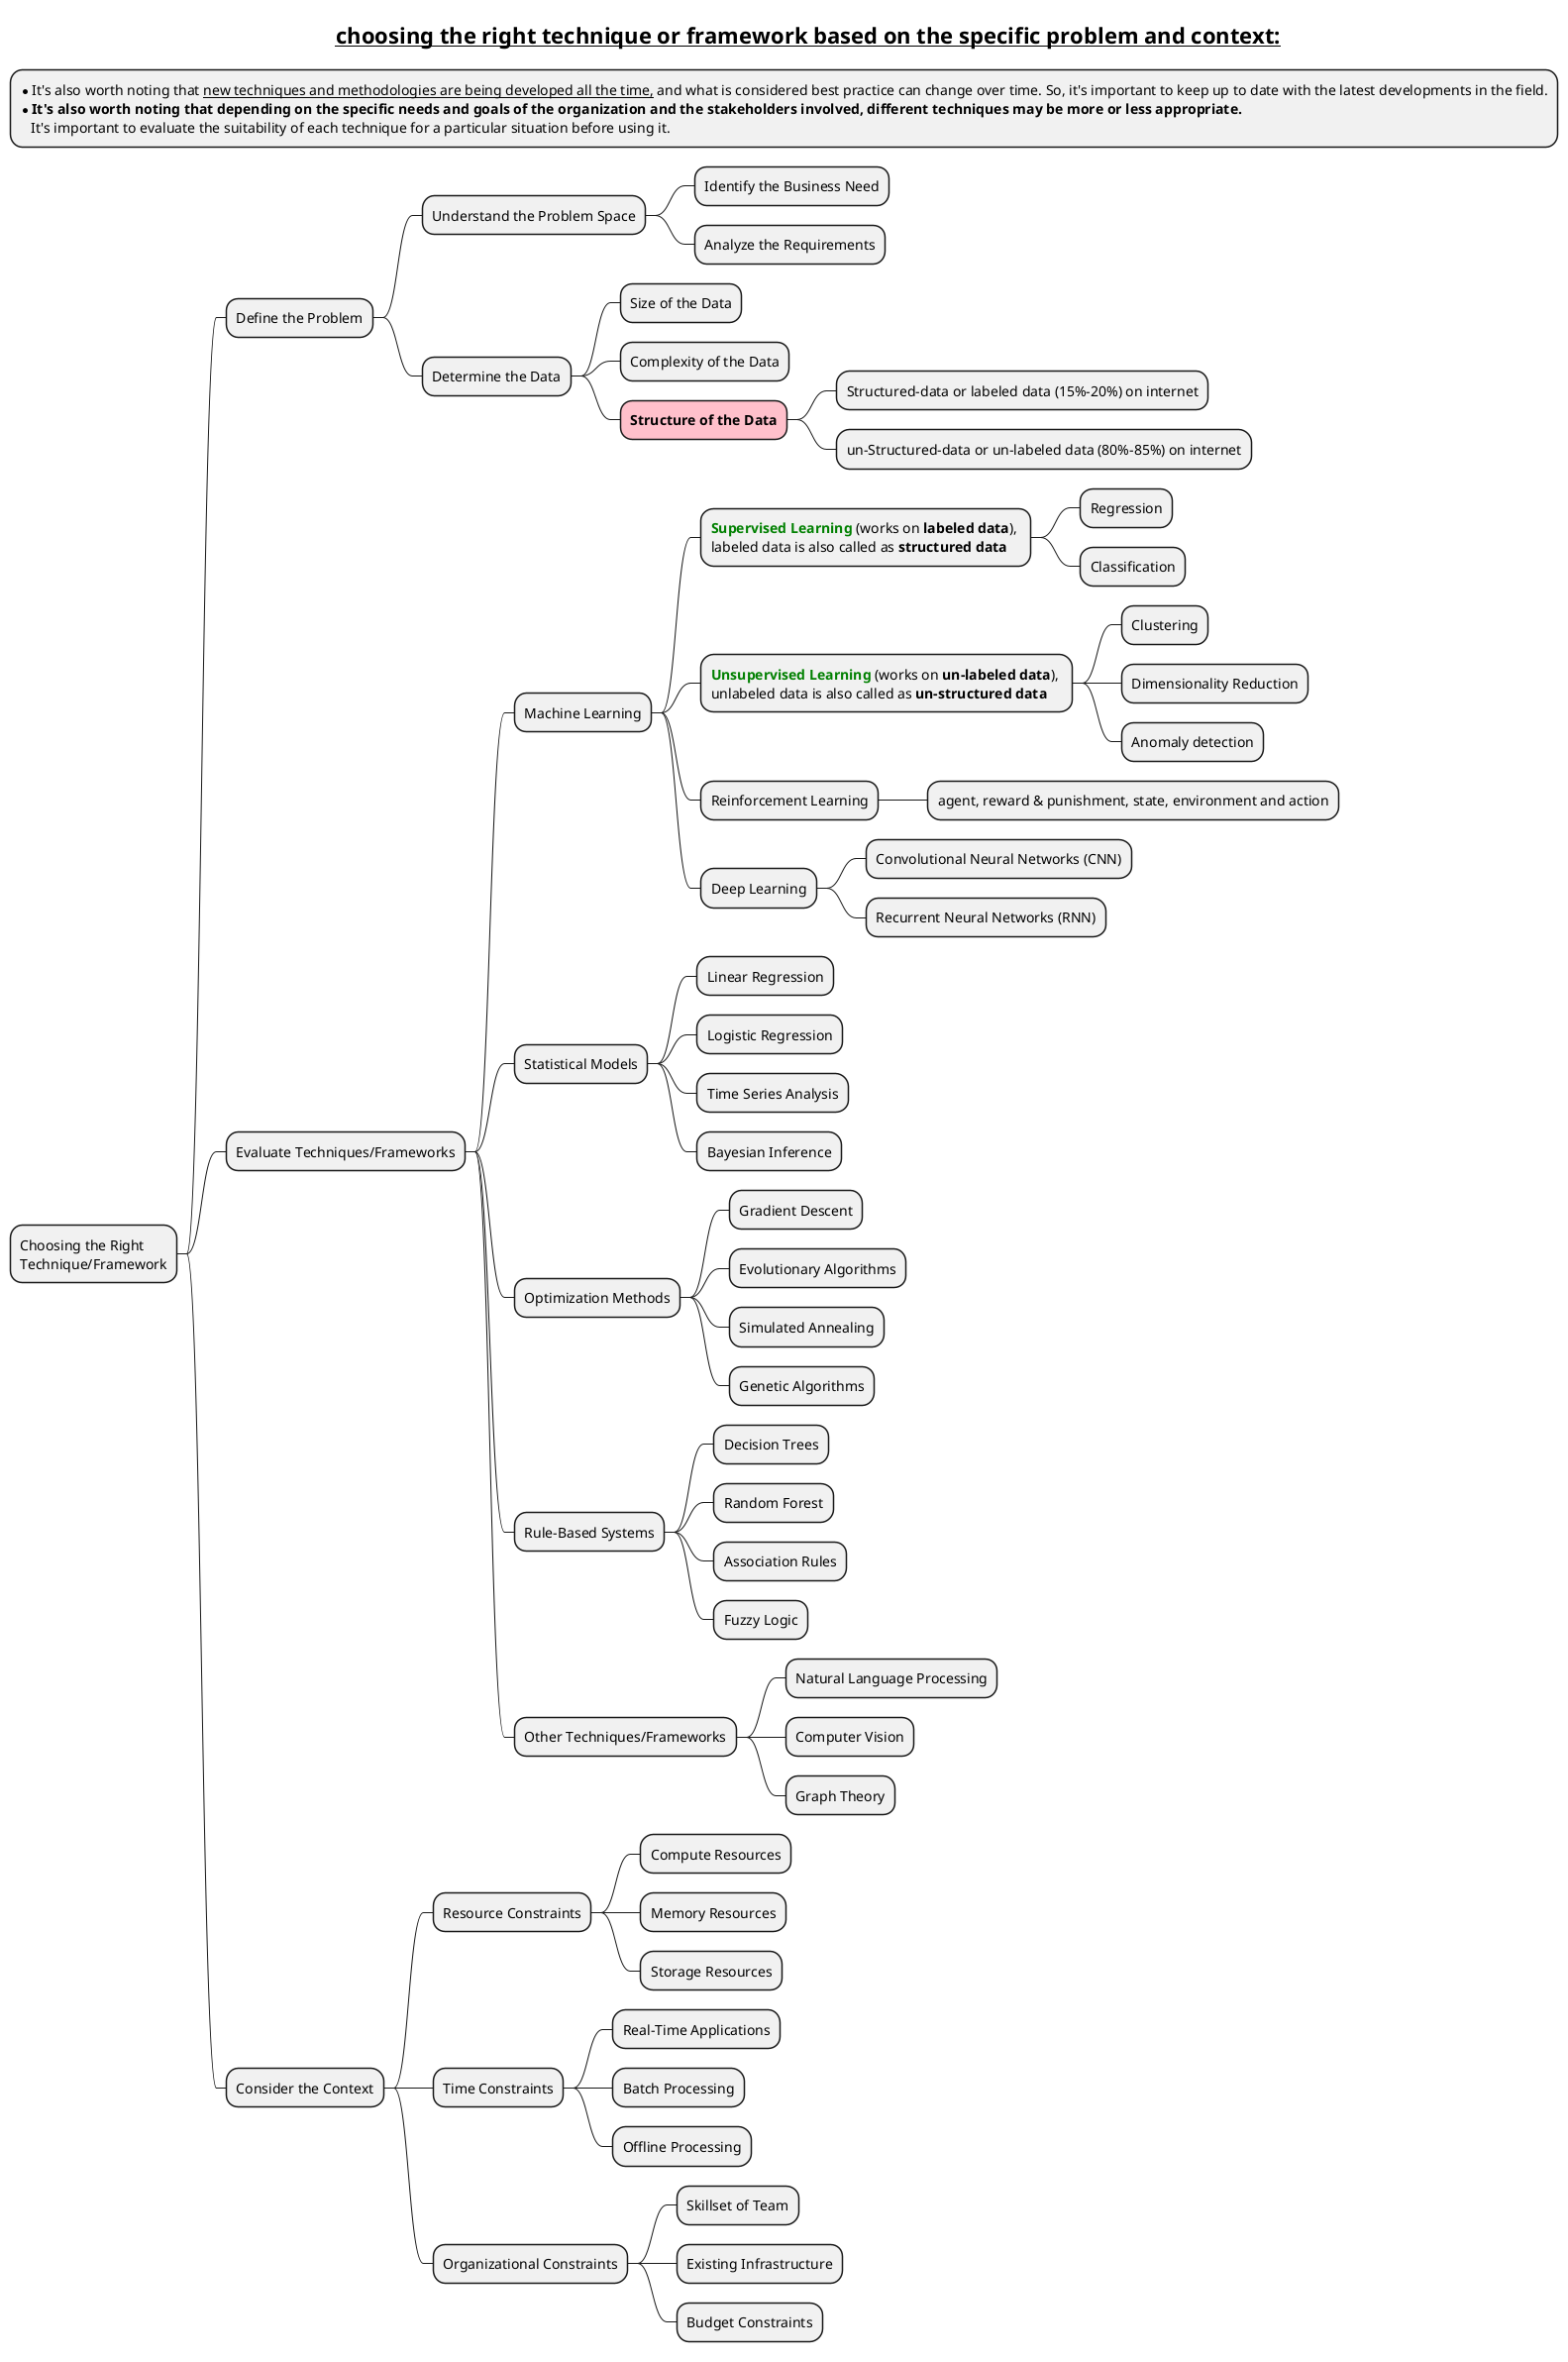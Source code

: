 @startmindmap

*:*It's also worth noting that __new techniques and methodologies are being developed all the time,__ and what is considered best practice can change over time. So, it's important to keep up to date with the latest developments in the field.
* **It's also worth noting that depending on the specific needs and goals of the organization and the stakeholders involved, different techniques may be more or less appropriate.**
   It's important to evaluate the suitability of each technique for a particular situation before using it.;


title = __choosing the right technique or framework based on the specific problem and context:__

* Choosing the Right \nTechnique/Framework

** Define the Problem
*** Understand the Problem Space
**** Identify the Business Need
**** Analyze the Requirements
*** Determine the Data
**** Size of the Data
**** Complexity of the Data
****[#pink] **Structure of the Data**
***** Structured-data or labeled data (15%-20%) on internet
***** un-Structured-data or un-labeled data (80%-85%) on internet

** Evaluate Techniques/Frameworks
*** Machine Learning
**** <color #green>**Supervised Learning**</color> (works on **labeled data**), \nlabeled data is also called as **structured data**
***** Regression
***** Classification
**** <color #green>**Unsupervised Learning**</color> (works on **un-labeled data**), \nunlabeled data is also called as **un-structured data**
***** Clustering
***** Dimensionality Reduction
***** Anomaly detection
**** Reinforcement Learning
***** agent, reward & punishment, state, environment and action
**** Deep Learning
***** Convolutional Neural Networks (CNN)
***** Recurrent Neural Networks (RNN)
*** Statistical Models
**** Linear Regression
**** Logistic Regression
**** Time Series Analysis
**** Bayesian Inference
*** Optimization Methods
**** Gradient Descent
**** Evolutionary Algorithms
**** Simulated Annealing
**** Genetic Algorithms
*** Rule-Based Systems
**** Decision Trees
**** Random Forest
**** Association Rules
**** Fuzzy Logic
*** Other Techniques/Frameworks
**** Natural Language Processing
**** Computer Vision
**** Graph Theory

** Consider the Context
*** Resource Constraints
**** Compute Resources
**** Memory Resources
**** Storage Resources
*** Time Constraints
**** Real-Time Applications
**** Batch Processing
**** Offline Processing
*** Organizational Constraints
**** Skillset of Team
**** Existing Infrastructure
**** Budget Constraints

@endmindmap
